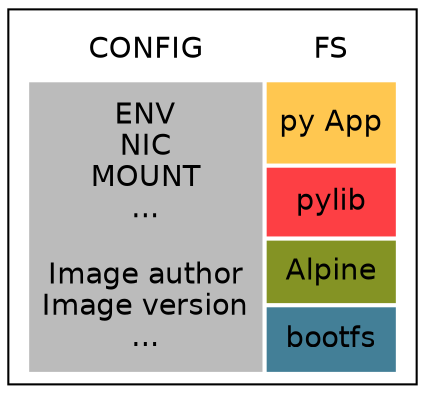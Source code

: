 digraph structs {
    node [shape=record, fontname="helvetica"];
    stack [label=<
        <table BORDER="0" CELLBORDER="0" CELLPADDING="6">
            <tr>
                <td>CONFIG</td>
                <td>FS</td>
            </tr>
            <tr>
                <td rowspan="4" BGCOLOR="#bbbbbb">ENV<br/>NIC<br/>MOUNT<br/>...<br/><br/>Image author<br/>Image version<br/>...<br/></td>
                <td BGCOLOR="#ffc750">py App</td>
            </tr>
            <tr>
                <td BGCOLOR="#fd3f44">pylib</td>
            </tr>
            <tr>
                <td BGCOLOR="#849324">Alpine</td>
            </tr>
            <tr>
                <td BGCOLOR="#437f97">bootfs</td>
            </tr>
        </table>
    >];
}
